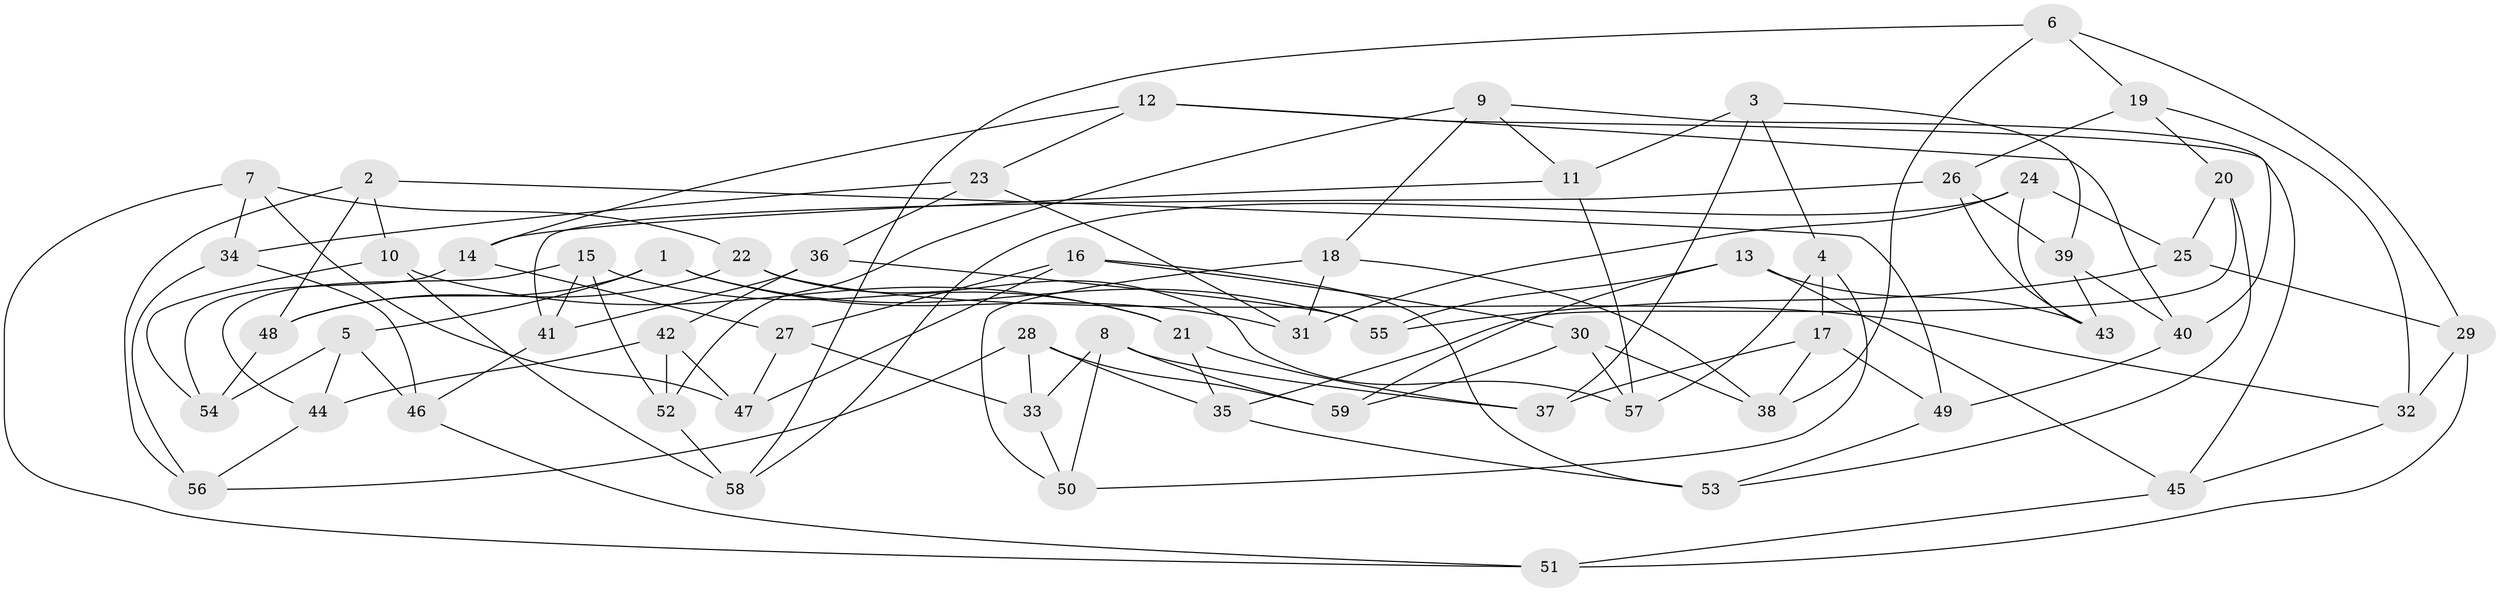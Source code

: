 // Generated by graph-tools (version 1.1) at 2025/16/03/09/25 04:16:24]
// undirected, 59 vertices, 118 edges
graph export_dot {
graph [start="1"]
  node [color=gray90,style=filled];
  1;
  2;
  3;
  4;
  5;
  6;
  7;
  8;
  9;
  10;
  11;
  12;
  13;
  14;
  15;
  16;
  17;
  18;
  19;
  20;
  21;
  22;
  23;
  24;
  25;
  26;
  27;
  28;
  29;
  30;
  31;
  32;
  33;
  34;
  35;
  36;
  37;
  38;
  39;
  40;
  41;
  42;
  43;
  44;
  45;
  46;
  47;
  48;
  49;
  50;
  51;
  52;
  53;
  54;
  55;
  56;
  57;
  58;
  59;
  1 -- 55;
  1 -- 48;
  1 -- 31;
  1 -- 5;
  2 -- 10;
  2 -- 56;
  2 -- 49;
  2 -- 48;
  3 -- 39;
  3 -- 37;
  3 -- 11;
  3 -- 4;
  4 -- 57;
  4 -- 17;
  4 -- 50;
  5 -- 54;
  5 -- 46;
  5 -- 44;
  6 -- 19;
  6 -- 58;
  6 -- 38;
  6 -- 29;
  7 -- 51;
  7 -- 34;
  7 -- 47;
  7 -- 22;
  8 -- 50;
  8 -- 59;
  8 -- 37;
  8 -- 33;
  9 -- 40;
  9 -- 52;
  9 -- 18;
  9 -- 11;
  10 -- 58;
  10 -- 54;
  10 -- 21;
  11 -- 57;
  11 -- 14;
  12 -- 40;
  12 -- 45;
  12 -- 14;
  12 -- 23;
  13 -- 43;
  13 -- 59;
  13 -- 45;
  13 -- 55;
  14 -- 27;
  14 -- 54;
  15 -- 52;
  15 -- 21;
  15 -- 41;
  15 -- 44;
  16 -- 27;
  16 -- 47;
  16 -- 53;
  16 -- 30;
  17 -- 37;
  17 -- 49;
  17 -- 38;
  18 -- 38;
  18 -- 31;
  18 -- 50;
  19 -- 32;
  19 -- 20;
  19 -- 26;
  20 -- 53;
  20 -- 25;
  20 -- 35;
  21 -- 37;
  21 -- 35;
  22 -- 48;
  22 -- 32;
  22 -- 57;
  23 -- 31;
  23 -- 34;
  23 -- 36;
  24 -- 31;
  24 -- 43;
  24 -- 58;
  24 -- 25;
  25 -- 55;
  25 -- 29;
  26 -- 43;
  26 -- 39;
  26 -- 41;
  27 -- 47;
  27 -- 33;
  28 -- 56;
  28 -- 59;
  28 -- 33;
  28 -- 35;
  29 -- 32;
  29 -- 51;
  30 -- 57;
  30 -- 38;
  30 -- 59;
  32 -- 45;
  33 -- 50;
  34 -- 46;
  34 -- 56;
  35 -- 53;
  36 -- 41;
  36 -- 42;
  36 -- 55;
  39 -- 40;
  39 -- 43;
  40 -- 49;
  41 -- 46;
  42 -- 52;
  42 -- 44;
  42 -- 47;
  44 -- 56;
  45 -- 51;
  46 -- 51;
  48 -- 54;
  49 -- 53;
  52 -- 58;
}
